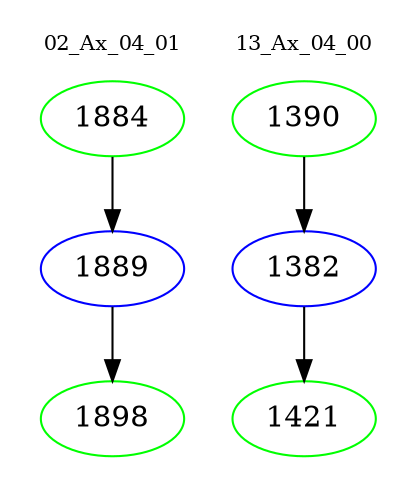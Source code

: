 digraph{
subgraph cluster_0 {
color = white
label = "02_Ax_04_01";
fontsize=10;
T0_1884 [label="1884", color="green"]
T0_1884 -> T0_1889 [color="black"]
T0_1889 [label="1889", color="blue"]
T0_1889 -> T0_1898 [color="black"]
T0_1898 [label="1898", color="green"]
}
subgraph cluster_1 {
color = white
label = "13_Ax_04_00";
fontsize=10;
T1_1390 [label="1390", color="green"]
T1_1390 -> T1_1382 [color="black"]
T1_1382 [label="1382", color="blue"]
T1_1382 -> T1_1421 [color="black"]
T1_1421 [label="1421", color="green"]
}
}
